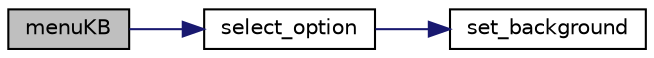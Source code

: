 digraph "menuKB"
{
 // LATEX_PDF_SIZE
  edge [fontname="Helvetica",fontsize="10",labelfontname="Helvetica",labelfontsize="10"];
  node [fontname="Helvetica",fontsize="10",shape=record];
  rankdir="LR";
  Node1 [label="menuKB",height=0.2,width=0.4,color="black", fillcolor="grey75", style="filled", fontcolor="black",tooltip="Handles keyboard input for the game menu."];
  Node1 -> Node2 [color="midnightblue",fontsize="10",style="solid"];
  Node2 [label="select_option",height=0.2,width=0.4,color="black", fillcolor="white", style="filled",URL="$menu_8h.html#ac9bd321d9b3a19312e807cf0e8db1bb7",tooltip="Selects a menu option."];
  Node2 -> Node3 [color="midnightblue",fontsize="10",style="solid"];
  Node3 [label="set_background",height=0.2,width=0.4,color="black", fillcolor="white", style="filled",URL="$sprites_8h.html#ab83a4d8541bb6bcf5e00a6d5e14ffce7",tooltip="Sets the background image to be displayed."];
}
